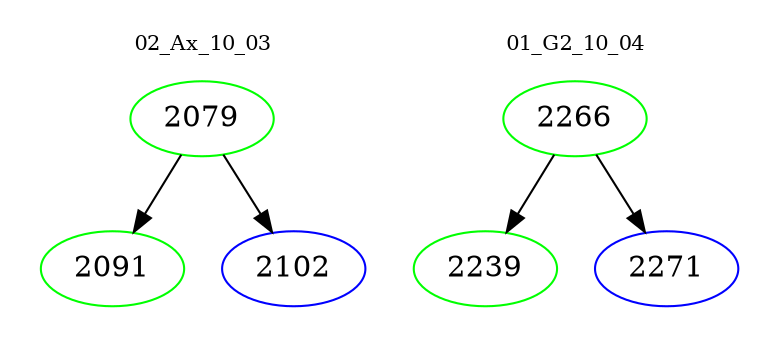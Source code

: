digraph{
subgraph cluster_0 {
color = white
label = "02_Ax_10_03";
fontsize=10;
T0_2079 [label="2079", color="green"]
T0_2079 -> T0_2091 [color="black"]
T0_2091 [label="2091", color="green"]
T0_2079 -> T0_2102 [color="black"]
T0_2102 [label="2102", color="blue"]
}
subgraph cluster_1 {
color = white
label = "01_G2_10_04";
fontsize=10;
T1_2266 [label="2266", color="green"]
T1_2266 -> T1_2239 [color="black"]
T1_2239 [label="2239", color="green"]
T1_2266 -> T1_2271 [color="black"]
T1_2271 [label="2271", color="blue"]
}
}
